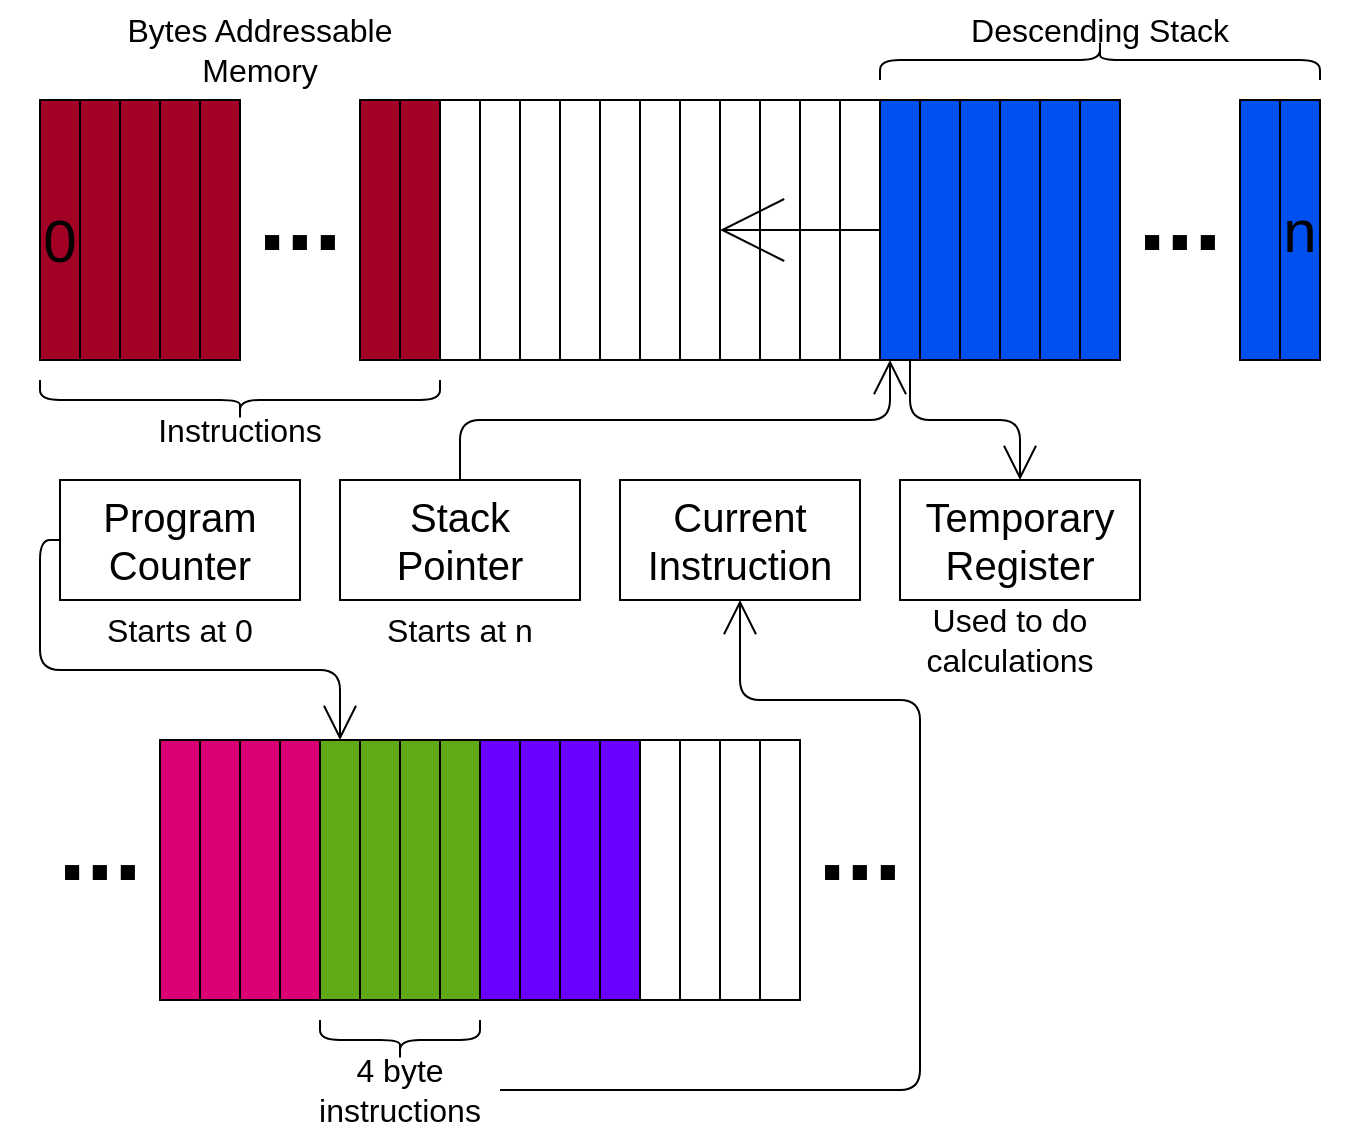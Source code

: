 <mxfile>
    <diagram id="iZUDQEGONmuIYc9ZnXSo" name="Page-1">
        <mxGraphModel dx="872" dy="976" grid="1" gridSize="10" guides="1" tooltips="1" connect="1" arrows="1" fold="1" page="1" pageScale="1" pageWidth="850" pageHeight="1100" math="0" shadow="0">
            <root>
                <mxCell id="0"/>
                <mxCell id="1" parent="0"/>
                <mxCell id="2" value="" style="rounded=0;whiteSpace=wrap;html=1;strokeColor=#000000;fillColor=#a20025;fontColor=#ffffff;" vertex="1" parent="1">
                    <mxGeometry x="80" y="70" width="20" height="130" as="geometry"/>
                </mxCell>
                <mxCell id="3" value="" style="rounded=0;whiteSpace=wrap;html=1;strokeColor=#000000;fillColor=#a20025;fontColor=#ffffff;" vertex="1" parent="1">
                    <mxGeometry x="100" y="70" width="20" height="130" as="geometry"/>
                </mxCell>
                <mxCell id="4" value="" style="rounded=0;whiteSpace=wrap;html=1;strokeColor=#000000;fillColor=#a20025;fontColor=#ffffff;" vertex="1" parent="1">
                    <mxGeometry x="120" y="70" width="20" height="130" as="geometry"/>
                </mxCell>
                <mxCell id="5" value="" style="rounded=0;whiteSpace=wrap;html=1;strokeColor=#000000;fillColor=#a20025;fontColor=#ffffff;" vertex="1" parent="1">
                    <mxGeometry x="140" y="70" width="20" height="130" as="geometry"/>
                </mxCell>
                <mxCell id="6" value="" style="rounded=0;whiteSpace=wrap;html=1;strokeColor=#000000;fillColor=#a20025;fontColor=#ffffff;" vertex="1" parent="1">
                    <mxGeometry x="160" y="70" width="20" height="130" as="geometry"/>
                </mxCell>
                <mxCell id="10" value="" style="rounded=0;whiteSpace=wrap;html=1;strokeColor=#000000;fillColor=#a20025;fontColor=#ffffff;" vertex="1" parent="1">
                    <mxGeometry x="240" y="70" width="20" height="130" as="geometry"/>
                </mxCell>
                <mxCell id="11" value="" style="rounded=0;whiteSpace=wrap;html=1;strokeColor=#000000;fillColor=#a20025;fontColor=#ffffff;" vertex="1" parent="1">
                    <mxGeometry x="260" y="70" width="20" height="130" as="geometry"/>
                </mxCell>
                <mxCell id="12" value="" style="rounded=0;whiteSpace=wrap;html=1;strokeColor=#000000;" vertex="1" parent="1">
                    <mxGeometry x="280" y="70" width="20" height="130" as="geometry"/>
                </mxCell>
                <mxCell id="13" value="" style="rounded=0;whiteSpace=wrap;html=1;strokeColor=#000000;" vertex="1" parent="1">
                    <mxGeometry x="300" y="70" width="20" height="130" as="geometry"/>
                </mxCell>
                <mxCell id="14" value="" style="rounded=0;whiteSpace=wrap;html=1;strokeColor=#000000;" vertex="1" parent="1">
                    <mxGeometry x="320" y="70" width="20" height="130" as="geometry"/>
                </mxCell>
                <mxCell id="15" value="" style="rounded=0;whiteSpace=wrap;html=1;strokeColor=#000000;" vertex="1" parent="1">
                    <mxGeometry x="340" y="70" width="20" height="130" as="geometry"/>
                </mxCell>
                <mxCell id="16" value="" style="rounded=0;whiteSpace=wrap;html=1;strokeColor=#000000;" vertex="1" parent="1">
                    <mxGeometry x="360" y="70" width="20" height="130" as="geometry"/>
                </mxCell>
                <mxCell id="17" value="" style="rounded=0;whiteSpace=wrap;html=1;strokeColor=#000000;" vertex="1" parent="1">
                    <mxGeometry x="380" y="70" width="20" height="130" as="geometry"/>
                </mxCell>
                <mxCell id="18" value="" style="rounded=0;whiteSpace=wrap;html=1;strokeColor=#000000;" vertex="1" parent="1">
                    <mxGeometry x="400" y="70" width="20" height="130" as="geometry"/>
                </mxCell>
                <mxCell id="19" value="" style="rounded=0;whiteSpace=wrap;html=1;strokeColor=#000000;" vertex="1" parent="1">
                    <mxGeometry x="420" y="70" width="20" height="130" as="geometry"/>
                </mxCell>
                <mxCell id="20" value="" style="rounded=0;whiteSpace=wrap;html=1;strokeColor=#000000;" vertex="1" parent="1">
                    <mxGeometry x="440" y="70" width="20" height="130" as="geometry"/>
                </mxCell>
                <mxCell id="21" value="" style="rounded=0;whiteSpace=wrap;html=1;strokeColor=#000000;" vertex="1" parent="1">
                    <mxGeometry x="460" y="70" width="20" height="130" as="geometry"/>
                </mxCell>
                <mxCell id="22" value="" style="rounded=0;whiteSpace=wrap;html=1;strokeColor=#000000;" vertex="1" parent="1">
                    <mxGeometry x="480" y="70" width="20" height="130" as="geometry"/>
                </mxCell>
                <mxCell id="73" style="edgeStyle=orthogonalEdgeStyle;html=1;exitX=0.75;exitY=1;exitDx=0;exitDy=0;entryX=0.5;entryY=0;entryDx=0;entryDy=0;fontSize=16;endArrow=open;endFill=0;endSize=15;" edge="1" parent="1" source="23" target="40">
                    <mxGeometry relative="1" as="geometry"/>
                </mxCell>
                <mxCell id="23" value="" style="rounded=0;whiteSpace=wrap;html=1;fillColor=#0050ef;fontColor=#ffffff;strokeColor=#000000;" vertex="1" parent="1">
                    <mxGeometry x="500" y="70" width="20" height="130" as="geometry"/>
                </mxCell>
                <mxCell id="24" value="" style="rounded=0;whiteSpace=wrap;html=1;fillColor=#0050ef;fontColor=#ffffff;strokeColor=#000000;" vertex="1" parent="1">
                    <mxGeometry x="520" y="70" width="20" height="130" as="geometry"/>
                </mxCell>
                <mxCell id="25" value="" style="rounded=0;whiteSpace=wrap;html=1;fillColor=#0050ef;fontColor=#ffffff;strokeColor=#000000;" vertex="1" parent="1">
                    <mxGeometry x="540" y="70" width="20" height="130" as="geometry"/>
                </mxCell>
                <mxCell id="26" value="" style="rounded=0;whiteSpace=wrap;html=1;fillColor=#0050ef;fontColor=#ffffff;strokeColor=#000000;" vertex="1" parent="1">
                    <mxGeometry x="560" y="70" width="20" height="130" as="geometry"/>
                </mxCell>
                <mxCell id="27" value="" style="rounded=0;whiteSpace=wrap;html=1;fillColor=#0050ef;fontColor=#ffffff;strokeColor=#000000;" vertex="1" parent="1">
                    <mxGeometry x="580" y="70" width="20" height="130" as="geometry"/>
                </mxCell>
                <mxCell id="28" value="" style="rounded=0;whiteSpace=wrap;html=1;fillColor=#0050ef;fontColor=#ffffff;strokeColor=#000000;" vertex="1" parent="1">
                    <mxGeometry x="600" y="70" width="20" height="130" as="geometry"/>
                </mxCell>
                <mxCell id="32" value="" style="rounded=0;whiteSpace=wrap;html=1;fillColor=#0050ef;fontColor=#ffffff;strokeColor=#000000;" vertex="1" parent="1">
                    <mxGeometry x="680" y="70" width="20" height="130" as="geometry"/>
                </mxCell>
                <mxCell id="33" value="" style="rounded=0;whiteSpace=wrap;html=1;fillColor=#0050ef;fontColor=#ffffff;strokeColor=#000000;" vertex="1" parent="1">
                    <mxGeometry x="700" y="70" width="20" height="130" as="geometry"/>
                </mxCell>
                <mxCell id="34" value="..." style="text;html=1;strokeColor=none;fillColor=none;align=center;verticalAlign=bottom;whiteSpace=wrap;rounded=0;fontSize=50;fontStyle=1" vertex="1" parent="1">
                    <mxGeometry x="620" y="120" width="60" height="40" as="geometry"/>
                </mxCell>
                <mxCell id="35" value="0" style="text;html=1;strokeColor=none;fillColor=none;align=center;verticalAlign=middle;whiteSpace=wrap;rounded=0;fontSize=30;" vertex="1" parent="1">
                    <mxGeometry x="60" y="125" width="60" height="30" as="geometry"/>
                </mxCell>
                <mxCell id="36" value="n" style="text;html=1;strokeColor=none;fillColor=none;align=center;verticalAlign=middle;whiteSpace=wrap;rounded=0;fontSize=30;" vertex="1" parent="1">
                    <mxGeometry x="680" y="120" width="60" height="30" as="geometry"/>
                </mxCell>
                <mxCell id="67" style="edgeStyle=orthogonalEdgeStyle;html=1;exitX=0;exitY=0.5;exitDx=0;exitDy=0;entryX=0.5;entryY=0;entryDx=0;entryDy=0;fontSize=16;endArrow=open;endFill=0;endSize=15;" edge="1" parent="1" source="37" target="54">
                    <mxGeometry relative="1" as="geometry"/>
                </mxCell>
                <mxCell id="37" value="Program&lt;br style=&quot;font-size: 20px;&quot;&gt;Counter" style="rounded=0;whiteSpace=wrap;html=1;fontSize=20;strokeColor=#000000;" vertex="1" parent="1">
                    <mxGeometry x="90" y="260" width="120" height="60" as="geometry"/>
                </mxCell>
                <mxCell id="41" style="edgeStyle=orthogonalEdgeStyle;html=1;exitX=0.5;exitY=0;exitDx=0;exitDy=0;entryX=0.25;entryY=1;entryDx=0;entryDy=0;fontSize=16;endArrow=open;endFill=0;endSize=15;" edge="1" parent="1" source="38" target="23">
                    <mxGeometry relative="1" as="geometry"/>
                </mxCell>
                <mxCell id="38" value="Stack&lt;br&gt;Pointer" style="rounded=0;whiteSpace=wrap;html=1;fontSize=20;strokeColor=#000000;" vertex="1" parent="1">
                    <mxGeometry x="230" y="260" width="120" height="60" as="geometry"/>
                </mxCell>
                <mxCell id="39" value="Current&lt;br&gt;Instruction" style="rounded=0;whiteSpace=wrap;html=1;fontSize=20;strokeColor=#000000;" vertex="1" parent="1">
                    <mxGeometry x="370" y="260" width="120" height="60" as="geometry"/>
                </mxCell>
                <mxCell id="40" value="Temporary Register" style="rounded=0;whiteSpace=wrap;html=1;fontSize=20;strokeColor=#000000;" vertex="1" parent="1">
                    <mxGeometry x="510" y="260" width="120" height="60" as="geometry"/>
                </mxCell>
                <mxCell id="44" style="edgeStyle=orthogonalEdgeStyle;html=1;exitX=0;exitY=0.5;exitDx=0;exitDy=0;fontSize=16;endArrow=open;endFill=0;endSize=30;entryX=0;entryY=0.5;entryDx=0;entryDy=0;strokeColor=#000000;" edge="1" parent="1" source="23" target="19">
                    <mxGeometry relative="1" as="geometry">
                        <mxPoint x="300" y="260" as="sourcePoint"/>
                        <mxPoint x="430" y="135" as="targetPoint"/>
                        <Array as="points">
                            <mxPoint x="450" y="135"/>
                            <mxPoint x="450" y="135"/>
                        </Array>
                    </mxGeometry>
                </mxCell>
                <mxCell id="50" value="" style="rounded=0;whiteSpace=wrap;html=1;fillColor=#d80073;fontColor=#ffffff;strokeColor=#000000;" vertex="1" parent="1">
                    <mxGeometry x="140" y="390" width="20" height="130" as="geometry"/>
                </mxCell>
                <mxCell id="51" value="" style="rounded=0;whiteSpace=wrap;html=1;fillColor=#d80073;fontColor=#ffffff;strokeColor=#000000;" vertex="1" parent="1">
                    <mxGeometry x="160" y="390" width="20" height="130" as="geometry"/>
                </mxCell>
                <mxCell id="52" value="" style="rounded=0;whiteSpace=wrap;html=1;fillColor=#d80073;fontColor=#ffffff;strokeColor=#000000;" vertex="1" parent="1">
                    <mxGeometry x="180" y="390" width="20" height="130" as="geometry"/>
                </mxCell>
                <mxCell id="53" value="" style="rounded=0;whiteSpace=wrap;html=1;fillColor=#d80073;fontColor=#ffffff;strokeColor=#000000;" vertex="1" parent="1">
                    <mxGeometry x="200" y="390" width="20" height="130" as="geometry"/>
                </mxCell>
                <mxCell id="54" value="" style="rounded=0;whiteSpace=wrap;html=1;fillColor=#60a917;fontColor=#ffffff;strokeColor=#000000;" vertex="1" parent="1">
                    <mxGeometry x="220" y="390" width="20" height="130" as="geometry"/>
                </mxCell>
                <mxCell id="55" value="" style="rounded=0;whiteSpace=wrap;html=1;fillColor=#60a917;fontColor=#ffffff;strokeColor=#000000;" vertex="1" parent="1">
                    <mxGeometry x="240" y="390" width="20" height="130" as="geometry"/>
                </mxCell>
                <mxCell id="56" value="" style="rounded=0;whiteSpace=wrap;html=1;fillColor=#60a917;fontColor=#ffffff;strokeColor=#000000;" vertex="1" parent="1">
                    <mxGeometry x="260" y="390" width="20" height="130" as="geometry"/>
                </mxCell>
                <mxCell id="57" value="" style="rounded=0;whiteSpace=wrap;html=1;fillColor=#60a917;fontColor=#ffffff;strokeColor=#000000;" vertex="1" parent="1">
                    <mxGeometry x="280" y="390" width="20" height="130" as="geometry"/>
                </mxCell>
                <mxCell id="58" value="" style="rounded=0;whiteSpace=wrap;html=1;fillColor=#6a00ff;fontColor=#ffffff;strokeColor=#000000;" vertex="1" parent="1">
                    <mxGeometry x="300" y="390" width="20" height="130" as="geometry"/>
                </mxCell>
                <mxCell id="59" value="" style="rounded=0;whiteSpace=wrap;html=1;fillColor=#6a00ff;fontColor=#ffffff;strokeColor=#000000;" vertex="1" parent="1">
                    <mxGeometry x="320" y="390" width="20" height="130" as="geometry"/>
                </mxCell>
                <mxCell id="60" value="" style="rounded=0;whiteSpace=wrap;html=1;fillColor=#6a00ff;fontColor=#ffffff;strokeColor=#000000;" vertex="1" parent="1">
                    <mxGeometry x="340" y="390" width="20" height="130" as="geometry"/>
                </mxCell>
                <mxCell id="61" value="" style="rounded=0;whiteSpace=wrap;html=1;fillColor=#6a00ff;fontColor=#ffffff;strokeColor=#000000;" vertex="1" parent="1">
                    <mxGeometry x="360" y="390" width="20" height="130" as="geometry"/>
                </mxCell>
                <mxCell id="62" value="" style="rounded=0;whiteSpace=wrap;html=1;strokeColor=#000000;" vertex="1" parent="1">
                    <mxGeometry x="380" y="390" width="20" height="130" as="geometry"/>
                </mxCell>
                <mxCell id="63" value="" style="rounded=0;whiteSpace=wrap;html=1;strokeColor=#000000;" vertex="1" parent="1">
                    <mxGeometry x="400" y="390" width="20" height="130" as="geometry"/>
                </mxCell>
                <mxCell id="64" value="" style="rounded=0;whiteSpace=wrap;html=1;strokeColor=#000000;" vertex="1" parent="1">
                    <mxGeometry x="420" y="390" width="20" height="130" as="geometry"/>
                </mxCell>
                <mxCell id="65" value="" style="rounded=0;whiteSpace=wrap;html=1;strokeColor=#000000;" vertex="1" parent="1">
                    <mxGeometry x="440" y="390" width="20" height="130" as="geometry"/>
                </mxCell>
                <mxCell id="68" value="" style="shape=curlyBracket;whiteSpace=wrap;html=1;rounded=1;flipH=1;fontSize=16;rotation=90;" vertex="1" parent="1">
                    <mxGeometry x="250" y="500" width="20" height="80" as="geometry"/>
                </mxCell>
                <mxCell id="72" style="edgeStyle=orthogonalEdgeStyle;html=1;exitX=1;exitY=0.5;exitDx=0;exitDy=0;entryX=0.5;entryY=1;entryDx=0;entryDy=0;fontSize=16;endArrow=open;endFill=0;endSize=15;" edge="1" parent="1" source="69" target="39">
                    <mxGeometry relative="1" as="geometry">
                        <Array as="points">
                            <mxPoint x="520" y="565"/>
                            <mxPoint x="520" y="370"/>
                            <mxPoint x="430" y="370"/>
                        </Array>
                    </mxGeometry>
                </mxCell>
                <mxCell id="69" value="4 byte instructions" style="text;html=1;strokeColor=none;fillColor=none;align=center;verticalAlign=middle;whiteSpace=wrap;rounded=0;fontSize=16;" vertex="1" parent="1">
                    <mxGeometry x="210" y="550" width="100" height="30" as="geometry"/>
                </mxCell>
                <mxCell id="70" value="Bytes Addressable Memory" style="text;html=1;strokeColor=none;fillColor=none;align=center;verticalAlign=middle;whiteSpace=wrap;rounded=0;fontSize=16;" vertex="1" parent="1">
                    <mxGeometry x="110" y="30" width="160" height="30" as="geometry"/>
                </mxCell>
                <mxCell id="71" value="Descending Stack" style="text;html=1;strokeColor=none;fillColor=none;align=center;verticalAlign=middle;whiteSpace=wrap;rounded=0;fontSize=16;" vertex="1" parent="1">
                    <mxGeometry x="530" y="20" width="160" height="30" as="geometry"/>
                </mxCell>
                <mxCell id="74" value="Starts at n" style="text;html=1;strokeColor=none;fillColor=none;align=center;verticalAlign=middle;whiteSpace=wrap;rounded=0;fontSize=16;" vertex="1" parent="1">
                    <mxGeometry x="230" y="320" width="120" height="30" as="geometry"/>
                </mxCell>
                <mxCell id="75" value="Starts at 0" style="text;html=1;strokeColor=none;fillColor=none;align=center;verticalAlign=middle;whiteSpace=wrap;rounded=0;fontSize=16;" vertex="1" parent="1">
                    <mxGeometry x="90" y="320" width="120" height="30" as="geometry"/>
                </mxCell>
                <mxCell id="77" value="..." style="text;html=1;strokeColor=none;fillColor=none;align=center;verticalAlign=bottom;whiteSpace=wrap;rounded=0;fontSize=50;fontStyle=1" vertex="1" parent="1">
                    <mxGeometry x="80" y="435" width="60" height="40" as="geometry"/>
                </mxCell>
                <mxCell id="78" value="..." style="text;html=1;strokeColor=none;fillColor=none;align=center;verticalAlign=bottom;whiteSpace=wrap;rounded=0;fontSize=50;fontStyle=1" vertex="1" parent="1">
                    <mxGeometry x="460" y="435" width="60" height="40" as="geometry"/>
                </mxCell>
                <mxCell id="79" value="" style="shape=curlyBracket;whiteSpace=wrap;html=1;rounded=1;flipH=1;fontSize=16;rotation=90;" vertex="1" parent="1">
                    <mxGeometry x="170" y="120" width="20" height="200" as="geometry"/>
                </mxCell>
                <mxCell id="80" value="..." style="text;html=1;strokeColor=none;fillColor=none;align=center;verticalAlign=bottom;whiteSpace=wrap;rounded=0;fontSize=50;fontStyle=1" vertex="1" parent="1">
                    <mxGeometry x="180" y="120" width="60" height="40" as="geometry"/>
                </mxCell>
                <mxCell id="81" value="Instructions" style="text;html=1;strokeColor=none;fillColor=none;align=center;verticalAlign=middle;whiteSpace=wrap;rounded=0;fontSize=16;" vertex="1" parent="1">
                    <mxGeometry x="120" y="220" width="120" height="30" as="geometry"/>
                </mxCell>
                <mxCell id="82" value="Used to do calculations" style="text;html=1;strokeColor=none;fillColor=none;align=center;verticalAlign=middle;whiteSpace=wrap;rounded=0;fontSize=16;" vertex="1" parent="1">
                    <mxGeometry x="520" y="320" width="90" height="40" as="geometry"/>
                </mxCell>
                <mxCell id="83" value="" style="shape=curlyBracket;whiteSpace=wrap;html=1;rounded=1;flipH=1;fontSize=16;rotation=90;direction=west;" vertex="1" parent="1">
                    <mxGeometry x="600" y="-60" width="20" height="220" as="geometry"/>
                </mxCell>
            </root>
        </mxGraphModel>
    </diagram>
</mxfile>